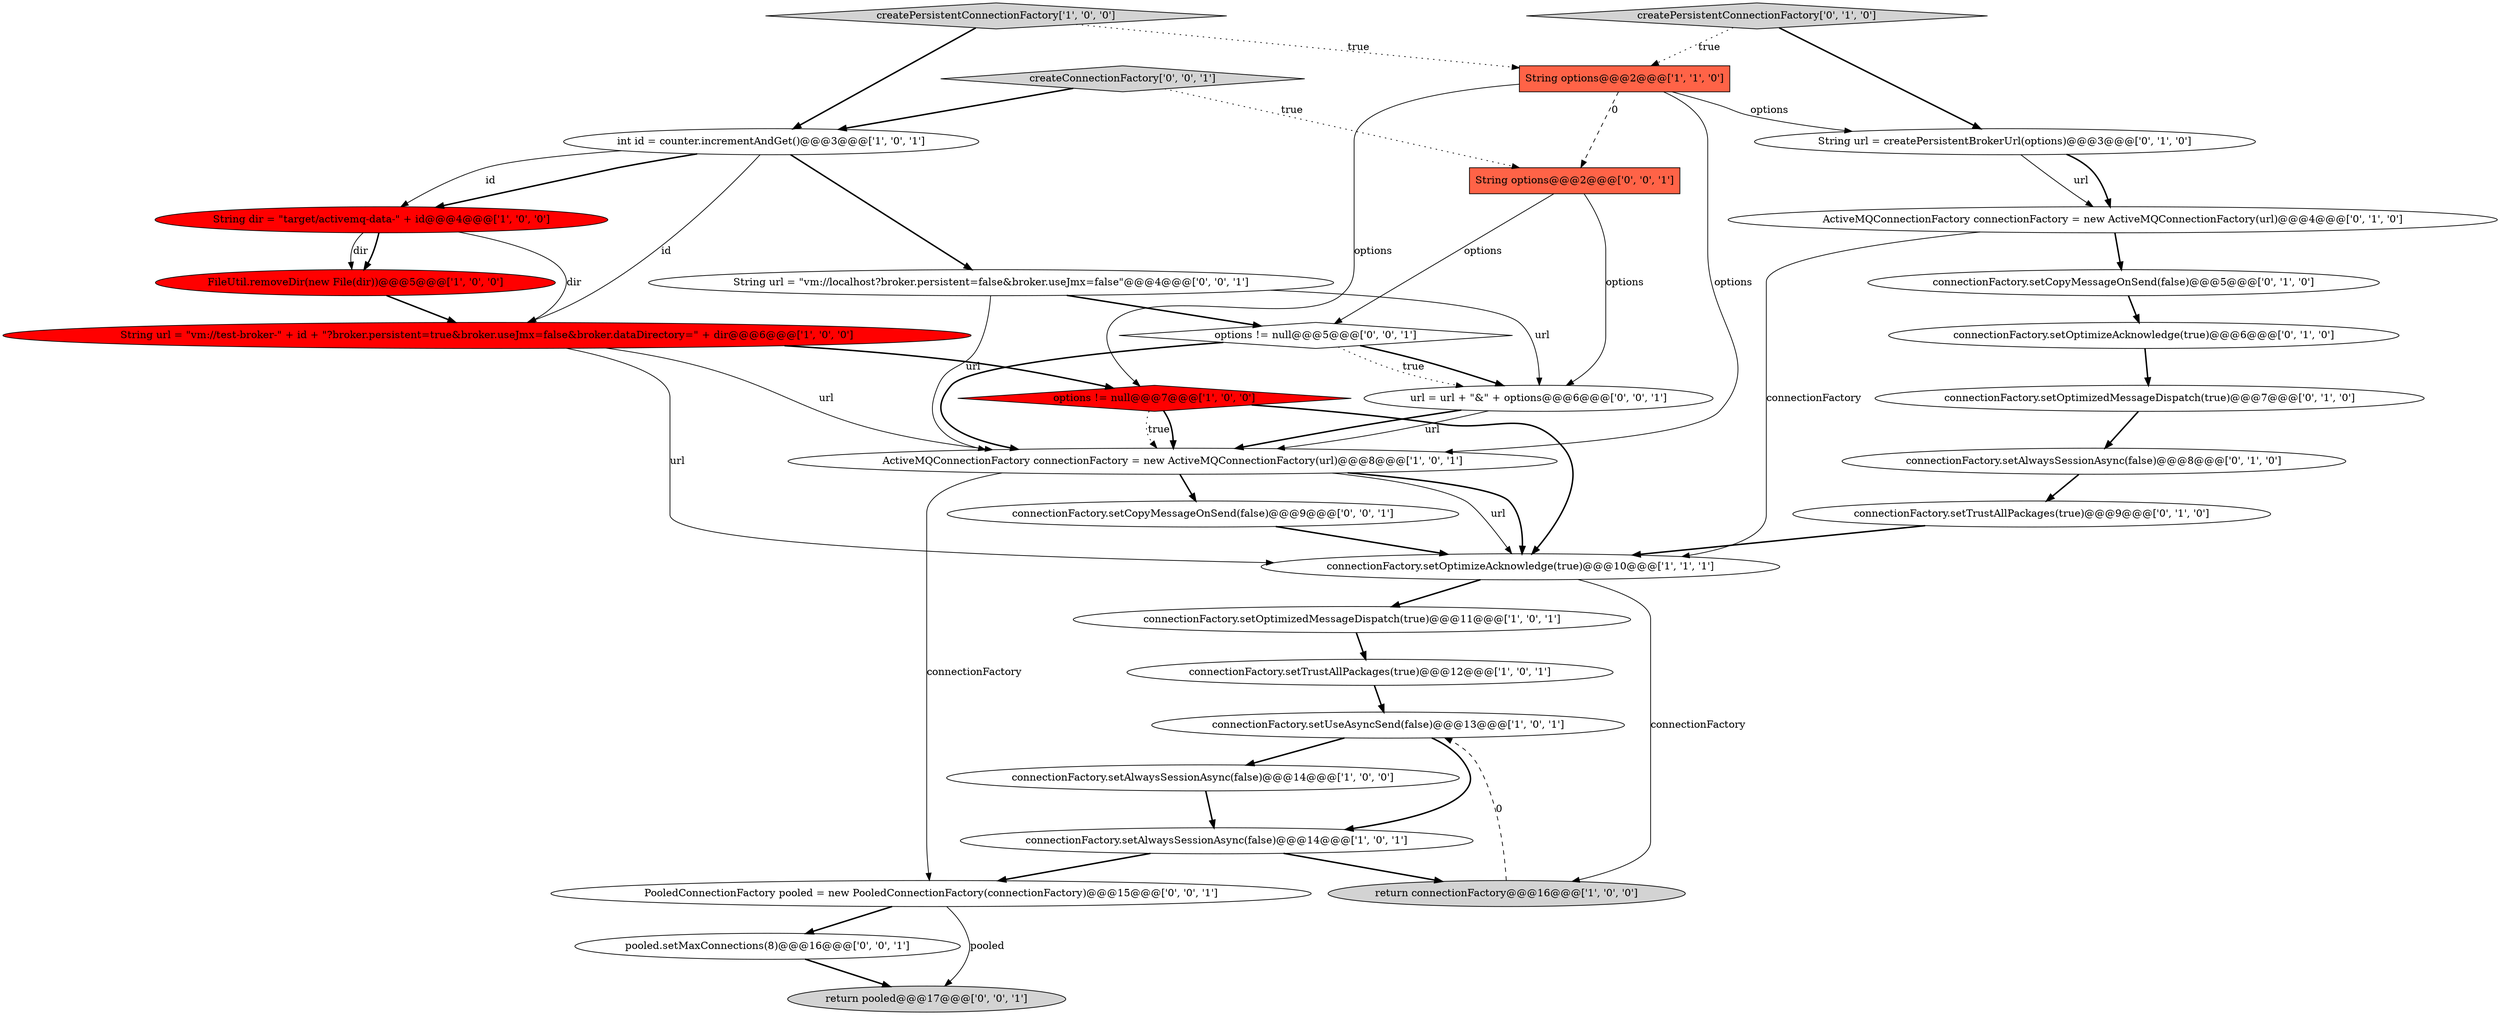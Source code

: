 digraph {
25 [style = filled, label = "url = url + \"&\" + options@@@6@@@['0', '0', '1']", fillcolor = white, shape = ellipse image = "AAA0AAABBB3BBB"];
5 [style = filled, label = "connectionFactory.setOptimizedMessageDispatch(true)@@@11@@@['1', '0', '1']", fillcolor = white, shape = ellipse image = "AAA0AAABBB1BBB"];
16 [style = filled, label = "connectionFactory.setOptimizeAcknowledge(true)@@@6@@@['0', '1', '0']", fillcolor = white, shape = ellipse image = "AAA0AAABBB2BBB"];
24 [style = filled, label = "options != null@@@5@@@['0', '0', '1']", fillcolor = white, shape = diamond image = "AAA0AAABBB3BBB"];
31 [style = filled, label = "pooled.setMaxConnections(8)@@@16@@@['0', '0', '1']", fillcolor = white, shape = ellipse image = "AAA0AAABBB3BBB"];
18 [style = filled, label = "String url = createPersistentBrokerUrl(options)@@@3@@@['0', '1', '0']", fillcolor = white, shape = ellipse image = "AAA0AAABBB2BBB"];
19 [style = filled, label = "connectionFactory.setTrustAllPackages(true)@@@9@@@['0', '1', '0']", fillcolor = white, shape = ellipse image = "AAA0AAABBB2BBB"];
10 [style = filled, label = "connectionFactory.setTrustAllPackages(true)@@@12@@@['1', '0', '1']", fillcolor = white, shape = ellipse image = "AAA0AAABBB1BBB"];
21 [style = filled, label = "connectionFactory.setOptimizedMessageDispatch(true)@@@7@@@['0', '1', '0']", fillcolor = white, shape = ellipse image = "AAA0AAABBB2BBB"];
3 [style = filled, label = "connectionFactory.setAlwaysSessionAsync(false)@@@14@@@['1', '0', '1']", fillcolor = white, shape = ellipse image = "AAA0AAABBB1BBB"];
29 [style = filled, label = "connectionFactory.setCopyMessageOnSend(false)@@@9@@@['0', '0', '1']", fillcolor = white, shape = ellipse image = "AAA0AAABBB3BBB"];
11 [style = filled, label = "String options@@@2@@@['1', '1', '0']", fillcolor = tomato, shape = box image = "AAA0AAABBB1BBB"];
20 [style = filled, label = "connectionFactory.setCopyMessageOnSend(false)@@@5@@@['0', '1', '0']", fillcolor = white, shape = ellipse image = "AAA0AAABBB2BBB"];
6 [style = filled, label = "int id = counter.incrementAndGet()@@@3@@@['1', '0', '1']", fillcolor = white, shape = ellipse image = "AAA0AAABBB1BBB"];
12 [style = filled, label = "connectionFactory.setUseAsyncSend(false)@@@13@@@['1', '0', '1']", fillcolor = white, shape = ellipse image = "AAA0AAABBB1BBB"];
7 [style = filled, label = "options != null@@@7@@@['1', '0', '0']", fillcolor = red, shape = diamond image = "AAA1AAABBB1BBB"];
9 [style = filled, label = "String url = \"vm://test-broker-\" + id + \"?broker.persistent=true&broker.useJmx=false&broker.dataDirectory=\" + dir@@@6@@@['1', '0', '0']", fillcolor = red, shape = ellipse image = "AAA1AAABBB1BBB"];
23 [style = filled, label = "String url = \"vm://localhost?broker.persistent=false&broker.useJmx=false\"@@@4@@@['0', '0', '1']", fillcolor = white, shape = ellipse image = "AAA0AAABBB3BBB"];
17 [style = filled, label = "connectionFactory.setAlwaysSessionAsync(false)@@@8@@@['0', '1', '0']", fillcolor = white, shape = ellipse image = "AAA0AAABBB2BBB"];
2 [style = filled, label = "ActiveMQConnectionFactory connectionFactory = new ActiveMQConnectionFactory(url)@@@8@@@['1', '0', '1']", fillcolor = white, shape = ellipse image = "AAA0AAABBB1BBB"];
13 [style = filled, label = "connectionFactory.setAlwaysSessionAsync(false)@@@14@@@['1', '0', '0']", fillcolor = white, shape = ellipse image = "AAA0AAABBB1BBB"];
27 [style = filled, label = "createConnectionFactory['0', '0', '1']", fillcolor = lightgray, shape = diamond image = "AAA0AAABBB3BBB"];
0 [style = filled, label = "return connectionFactory@@@16@@@['1', '0', '0']", fillcolor = lightgray, shape = ellipse image = "AAA0AAABBB1BBB"];
4 [style = filled, label = "connectionFactory.setOptimizeAcknowledge(true)@@@10@@@['1', '1', '1']", fillcolor = white, shape = ellipse image = "AAA0AAABBB1BBB"];
15 [style = filled, label = "ActiveMQConnectionFactory connectionFactory = new ActiveMQConnectionFactory(url)@@@4@@@['0', '1', '0']", fillcolor = white, shape = ellipse image = "AAA0AAABBB2BBB"];
1 [style = filled, label = "createPersistentConnectionFactory['1', '0', '0']", fillcolor = lightgray, shape = diamond image = "AAA0AAABBB1BBB"];
14 [style = filled, label = "FileUtil.removeDir(new File(dir))@@@5@@@['1', '0', '0']", fillcolor = red, shape = ellipse image = "AAA1AAABBB1BBB"];
26 [style = filled, label = "return pooled@@@17@@@['0', '0', '1']", fillcolor = lightgray, shape = ellipse image = "AAA0AAABBB3BBB"];
28 [style = filled, label = "String options@@@2@@@['0', '0', '1']", fillcolor = tomato, shape = box image = "AAA0AAABBB3BBB"];
30 [style = filled, label = "PooledConnectionFactory pooled = new PooledConnectionFactory(connectionFactory)@@@15@@@['0', '0', '1']", fillcolor = white, shape = ellipse image = "AAA0AAABBB3BBB"];
8 [style = filled, label = "String dir = \"target/activemq-data-\" + id@@@4@@@['1', '0', '0']", fillcolor = red, shape = ellipse image = "AAA1AAABBB1BBB"];
22 [style = filled, label = "createPersistentConnectionFactory['0', '1', '0']", fillcolor = lightgray, shape = diamond image = "AAA0AAABBB2BBB"];
23->2 [style = solid, label="url"];
5->10 [style = bold, label=""];
7->2 [style = dotted, label="true"];
29->4 [style = bold, label=""];
25->2 [style = solid, label="url"];
24->2 [style = bold, label=""];
24->25 [style = dotted, label="true"];
9->2 [style = solid, label="url"];
18->15 [style = solid, label="url"];
15->4 [style = solid, label="connectionFactory"];
11->2 [style = solid, label="options"];
6->23 [style = bold, label=""];
1->11 [style = dotted, label="true"];
18->15 [style = bold, label=""];
4->0 [style = solid, label="connectionFactory"];
8->14 [style = bold, label=""];
2->4 [style = solid, label="url"];
22->11 [style = dotted, label="true"];
9->4 [style = solid, label="url"];
7->4 [style = bold, label=""];
0->12 [style = dashed, label="0"];
9->7 [style = bold, label=""];
11->18 [style = solid, label="options"];
23->25 [style = solid, label="url"];
2->4 [style = bold, label=""];
30->26 [style = solid, label="pooled"];
8->14 [style = solid, label="dir"];
17->19 [style = bold, label=""];
25->2 [style = bold, label=""];
6->9 [style = solid, label="id"];
3->0 [style = bold, label=""];
27->6 [style = bold, label=""];
8->9 [style = solid, label="dir"];
11->28 [style = dashed, label="0"];
12->13 [style = bold, label=""];
27->28 [style = dotted, label="true"];
31->26 [style = bold, label=""];
23->24 [style = bold, label=""];
22->18 [style = bold, label=""];
1->6 [style = bold, label=""];
20->16 [style = bold, label=""];
13->3 [style = bold, label=""];
10->12 [style = bold, label=""];
7->2 [style = bold, label=""];
15->20 [style = bold, label=""];
16->21 [style = bold, label=""];
24->25 [style = bold, label=""];
30->31 [style = bold, label=""];
6->8 [style = bold, label=""];
11->7 [style = solid, label="options"];
2->30 [style = solid, label="connectionFactory"];
14->9 [style = bold, label=""];
12->3 [style = bold, label=""];
19->4 [style = bold, label=""];
6->8 [style = solid, label="id"];
28->24 [style = solid, label="options"];
2->29 [style = bold, label=""];
3->30 [style = bold, label=""];
4->5 [style = bold, label=""];
28->25 [style = solid, label="options"];
21->17 [style = bold, label=""];
}
